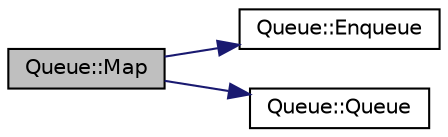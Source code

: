 digraph "Queue::Map"
{
 // LATEX_PDF_SIZE
  bgcolor="transparent";
  edge [fontname="Helvetica",fontsize="10",labelfontname="Helvetica",labelfontsize="10"];
  node [fontname="Helvetica",fontsize="10",shape=record];
  rankdir="LR";
  Node1 [label="Queue::Map",height=0.2,width=0.4,color="black", fillcolor="grey75", style="filled", fontcolor="black",tooltip=" "];
  Node1 -> Node2 [color="midnightblue",fontsize="10",style="solid",fontname="Helvetica"];
  Node2 [label="Queue::Enqueue",height=0.2,width=0.4,color="black",URL="$classQueue.html#abaa2e7175457307bca74f5562cbdaaa9",tooltip=" "];
  Node1 -> Node3 [color="midnightblue",fontsize="10",style="solid",fontname="Helvetica"];
  Node3 [label="Queue::Queue",height=0.2,width=0.4,color="black",URL="$classQueue.html#ab09891e54b51dc677ee6efb350687ae4",tooltip=" "];
}
